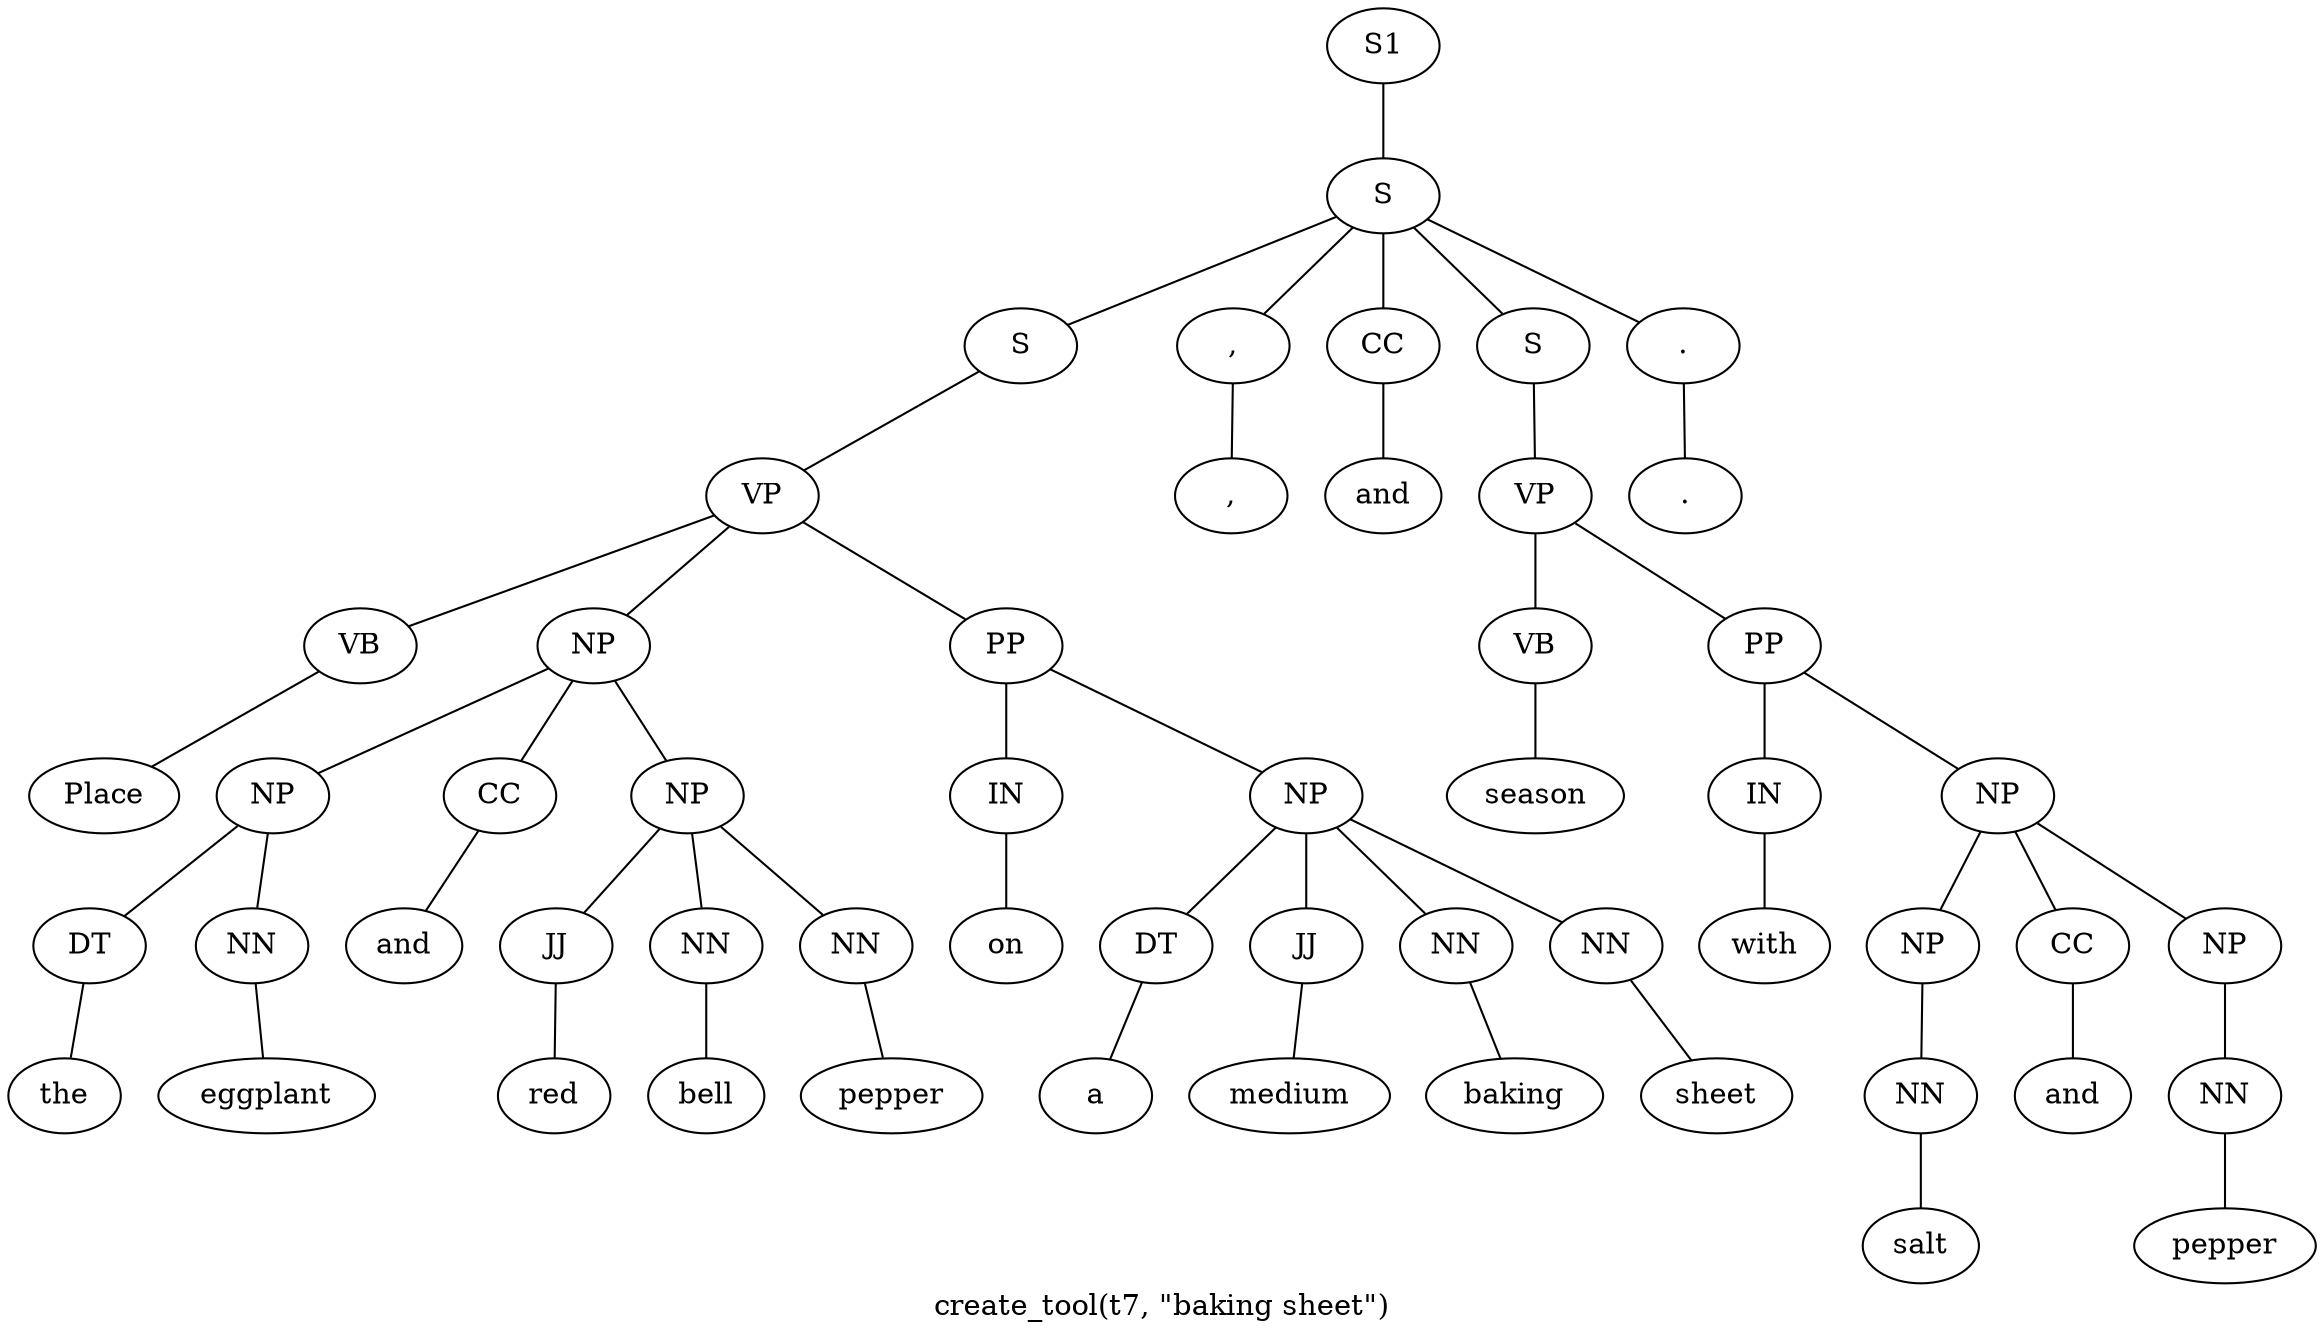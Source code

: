 graph SyntaxGraph {
	label = "create_tool(t7, \"baking sheet\")";
	Node0 [label="S1"];
	Node1 [label="S"];
	Node2 [label="S"];
	Node3 [label="VP"];
	Node4 [label="VB"];
	Node5 [label="Place"];
	Node6 [label="NP"];
	Node7 [label="NP"];
	Node8 [label="DT"];
	Node9 [label="the"];
	Node10 [label="NN"];
	Node11 [label="eggplant"];
	Node12 [label="CC"];
	Node13 [label="and"];
	Node14 [label="NP"];
	Node15 [label="JJ"];
	Node16 [label="red"];
	Node17 [label="NN"];
	Node18 [label="bell"];
	Node19 [label="NN"];
	Node20 [label="pepper"];
	Node21 [label="PP"];
	Node22 [label="IN"];
	Node23 [label="on"];
	Node24 [label="NP"];
	Node25 [label="DT"];
	Node26 [label="a"];
	Node27 [label="JJ"];
	Node28 [label="medium"];
	Node29 [label="NN"];
	Node30 [label="baking"];
	Node31 [label="NN"];
	Node32 [label="sheet"];
	Node33 [label=","];
	Node34 [label=","];
	Node35 [label="CC"];
	Node36 [label="and"];
	Node37 [label="S"];
	Node38 [label="VP"];
	Node39 [label="VB"];
	Node40 [label="season"];
	Node41 [label="PP"];
	Node42 [label="IN"];
	Node43 [label="with"];
	Node44 [label="NP"];
	Node45 [label="NP"];
	Node46 [label="NN"];
	Node47 [label="salt"];
	Node48 [label="CC"];
	Node49 [label="and"];
	Node50 [label="NP"];
	Node51 [label="NN"];
	Node52 [label="pepper"];
	Node53 [label="."];
	Node54 [label="."];

	Node0 -- Node1;
	Node1 -- Node2;
	Node1 -- Node33;
	Node1 -- Node35;
	Node1 -- Node37;
	Node1 -- Node53;
	Node2 -- Node3;
	Node3 -- Node4;
	Node3 -- Node6;
	Node3 -- Node21;
	Node4 -- Node5;
	Node6 -- Node7;
	Node6 -- Node12;
	Node6 -- Node14;
	Node7 -- Node8;
	Node7 -- Node10;
	Node8 -- Node9;
	Node10 -- Node11;
	Node12 -- Node13;
	Node14 -- Node15;
	Node14 -- Node17;
	Node14 -- Node19;
	Node15 -- Node16;
	Node17 -- Node18;
	Node19 -- Node20;
	Node21 -- Node22;
	Node21 -- Node24;
	Node22 -- Node23;
	Node24 -- Node25;
	Node24 -- Node27;
	Node24 -- Node29;
	Node24 -- Node31;
	Node25 -- Node26;
	Node27 -- Node28;
	Node29 -- Node30;
	Node31 -- Node32;
	Node33 -- Node34;
	Node35 -- Node36;
	Node37 -- Node38;
	Node38 -- Node39;
	Node38 -- Node41;
	Node39 -- Node40;
	Node41 -- Node42;
	Node41 -- Node44;
	Node42 -- Node43;
	Node44 -- Node45;
	Node44 -- Node48;
	Node44 -- Node50;
	Node45 -- Node46;
	Node46 -- Node47;
	Node48 -- Node49;
	Node50 -- Node51;
	Node51 -- Node52;
	Node53 -- Node54;
}